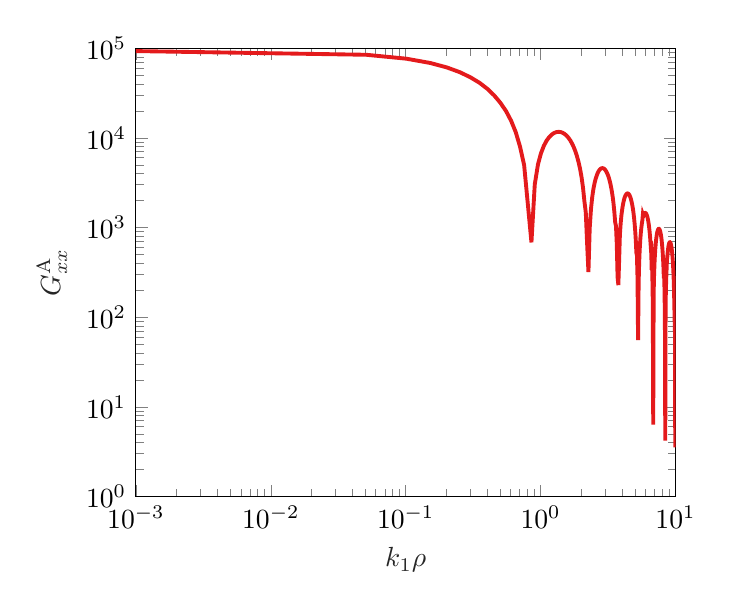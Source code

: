 % This file was created by matlab2tikz.
%
\definecolor{mycolor1}{rgb}{0.894,0.102,0.11}%
%
\begin{tikzpicture}

\begin{axis}[%
xmode=log,
xmin=0.001,
xmax=10,
xminorticks=true,
xlabel style={font=\color{white!15!black}},
xlabel={$k_1\rho$},
ymode=log,
ymin=1,
ymax=100000,
yminorticks=true,
ylabel style={font=\color{white!15!black}},
ylabel={$G_{xx}^{\mathrm{A}}$},
axis background/.style={fill=white}
]
\addplot [color=mycolor1, line width=1.4pt, forget plot]
  table[row sep=crcr]{%
0.001	92751.178\\
0.051	84359.578\\
0.101	76312.947\\
0.152	68342.713\\
0.202	60941.314\\
0.252	53918.952\\
0.302	47280.145\\
0.353	41027.648\\
0.403	35162.492\\
0.453	29684.031\\
0.503	24589.995\\
0.554	19876.554\\
0.604	15538.386\\
0.654	11568.76\\
0.704	7959.609\\
0.755	4950.838\\
0.805	1784.35\\
0.855	682.523\\
0.905	3022.075\\
0.956	5059.369\\
1.006	6721.729\\
1.056	8125.81\\
1.106	9270.587\\
1.157	10171.778\\
1.207	10845.438\\
1.257	11307.86\\
1.307	11575.477\\
1.358	11664.76\\
1.408	11592.13\\
1.458	11373.867\\
1.508	11026.023\\
1.559	10564.342\\
1.609	10004.183\\
1.659	9360.45\\
1.709	8647.526\\
1.76	7879.211\\
1.81	7068.673\\
1.86	6228.396\\
1.91	5370.14\\
1.961	4504.904\\
2.011	3642.9\\
2.061	2793.527\\
2.111	1965.357\\
2.162	1469.09\\
2.212	654.217\\
2.262	318.839\\
2.312	993.307\\
2.363	1616.312\\
2.413	2184.273\\
2.463	2694.398\\
2.513	3144.652\\
2.564	3533.729\\
2.614	3861.017\\
2.664	4126.563\\
2.714	4331.028\\
2.765	4475.65\\
2.815	4562.195\\
2.865	4592.912\\
2.915	4570.482\\
2.966	4497.973\\
3.016	4378.788\\
3.066	4216.614\\
3.116	4015.376\\
3.167	3779.185\\
3.217	3512.289\\
3.267	3219.029\\
3.317	2903.793\\
3.367	2570.97\\
3.418	2224.911\\
3.468	1869.888\\
3.518	1510.06\\
3.568	1149.437\\
3.619	1041.034\\
3.669	656.446\\
3.719	280.374\\
3.769	227.666\\
3.82	432.304\\
3.87	832.347\\
3.92	1104.476\\
3.97	1353.737\\
4.021	1578.476\\
4.071	1777.356\\
4.121	1949.354\\
4.171	2093.762\\
4.222	2210.175\\
4.272	2298.488\\
4.322	2358.884\\
4.372	2391.815\\
4.423	2397.995\\
4.473	2378.377\\
4.523	2334.137\\
4.573	2266.654\\
4.624	2177.486\\
4.674	2068.353\\
4.724	1941.11\\
4.774	1797.725\\
4.825	1640.26\\
4.875	1470.838\\
4.925	1291.631\\
4.975	1104.828\\
5.026	912.62\\
5.076	717.175\\
5.126	520.616\\
5.176	488.807\\
5.227	271.51\\
5.277	55.522\\
5.327	236.784\\
5.377	409.801\\
5.428	573.063\\
5.478	725.204\\
5.528	865.016\\
5.578	991.453\\
5.629	1103.637\\
5.679	1200.861\\
5.729	1397.154\\
5.779	1348.464\\
5.83	1398.288\\
5.88	1432.04\\
5.93	1449.856\\
5.98	1452.031\\
6.031	1439.004\\
6.081	1411.358\\
6.131	1369.804\\
6.181	1315.169\\
6.232	1248.39\\
6.282	1170.5\\
6.332	1082.609\\
6.382	985.899\\
6.433	881.606\\
6.483	771.008\\
6.533	655.409\\
6.583	700.874\\
6.634	414.483\\
6.684	424.282\\
6.734	283.924\\
6.784	144.133\\
6.834	6.316\\
6.885	184.613\\
6.935	294.296\\
6.985	398.12\\
7.035	495.179\\
7.086	584.659\\
7.136	665.843\\
7.186	738.115\\
7.236	800.965\\
7.287	853.991\\
7.337	896.899\\
7.387	929.505\\
7.437	951.732\\
7.488	963.609\\
7.538	965.27\\
7.588	956.946\\
7.638	938.964\\
7.689	911.739\\
7.739	875.77\\
7.789	831.63\\
7.839	779.963\\
7.89	721.47\\
7.94	656.905\\
7.99	587.068\\
8.04	512.789\\
8.091	434.925\\
8.141	354.35\\
8.191	271.944\\
8.241	287.406\\
8.292	189.785\\
8.342	92.253\\
8.392	4.203\\
8.442	137.343\\
8.493	212.937\\
8.543	284.71\\
8.593	352.018\\
8.643	438.516\\
8.694	470.957\\
8.744	521.61\\
8.794	565.85\\
8.844	603.364\\
8.895	633.914\\
8.945	657.338\\
8.995	673.547\\
9.045	682.528\\
9.096	684.339\\
9.146	679.111\\
9.196	667.042\\
9.246	648.394\\
9.297	623.49\\
9.347	592.71\\
9.397	556.484\\
9.447	515.288\\
9.498	469.64\\
9.548	420.09\\
9.598	367.218\\
9.648	311.625\\
9.699	253.927\\
9.749	194.75\\
9.799	134.721\\
9.849	139.813\\
9.9	67.849\\
9.95	3.527\\
10	101.6\\
};
\end{axis}
\end{tikzpicture}%
